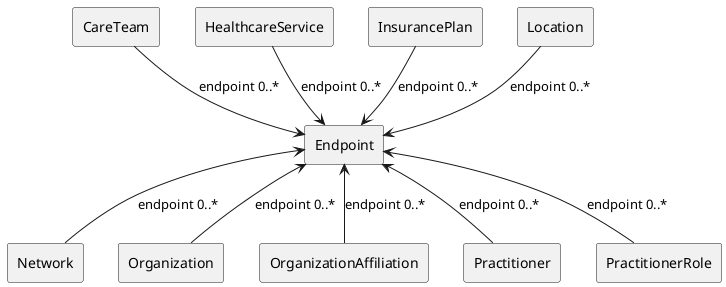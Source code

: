 @startuml

agent Endpoint as endpoint 
agent CareTeam as careteam
agent HealthcareService as healthcareService
agent InsurancePlan as insurance
agent Location as location
agent Network as network
agent Organization as organization
agent OrganizationAffiliation as organizationaffiliation
agent Practitioner as practitioner
agent PractitionerRole as practitionerrole


careteam -down-> endpoint : "endpoint 0..*" 
healthcareService -down-> endpoint : "endpoint 0..*" 
insurance -down-> endpoint : "endpoint 0..*" 
location -down-> endpoint : "endpoint 0..*" 
network -up-> endpoint : "endpoint 0..*" 
organization -up-> endpoint : "endpoint 0..*" 
organizationaffiliation -up-> endpoint : "endpoint 0..*" 
practitioner -up-> endpoint : "endpoint 0..*" 
practitionerrole -up-> endpoint : "endpoint 0..*" 

@enduml